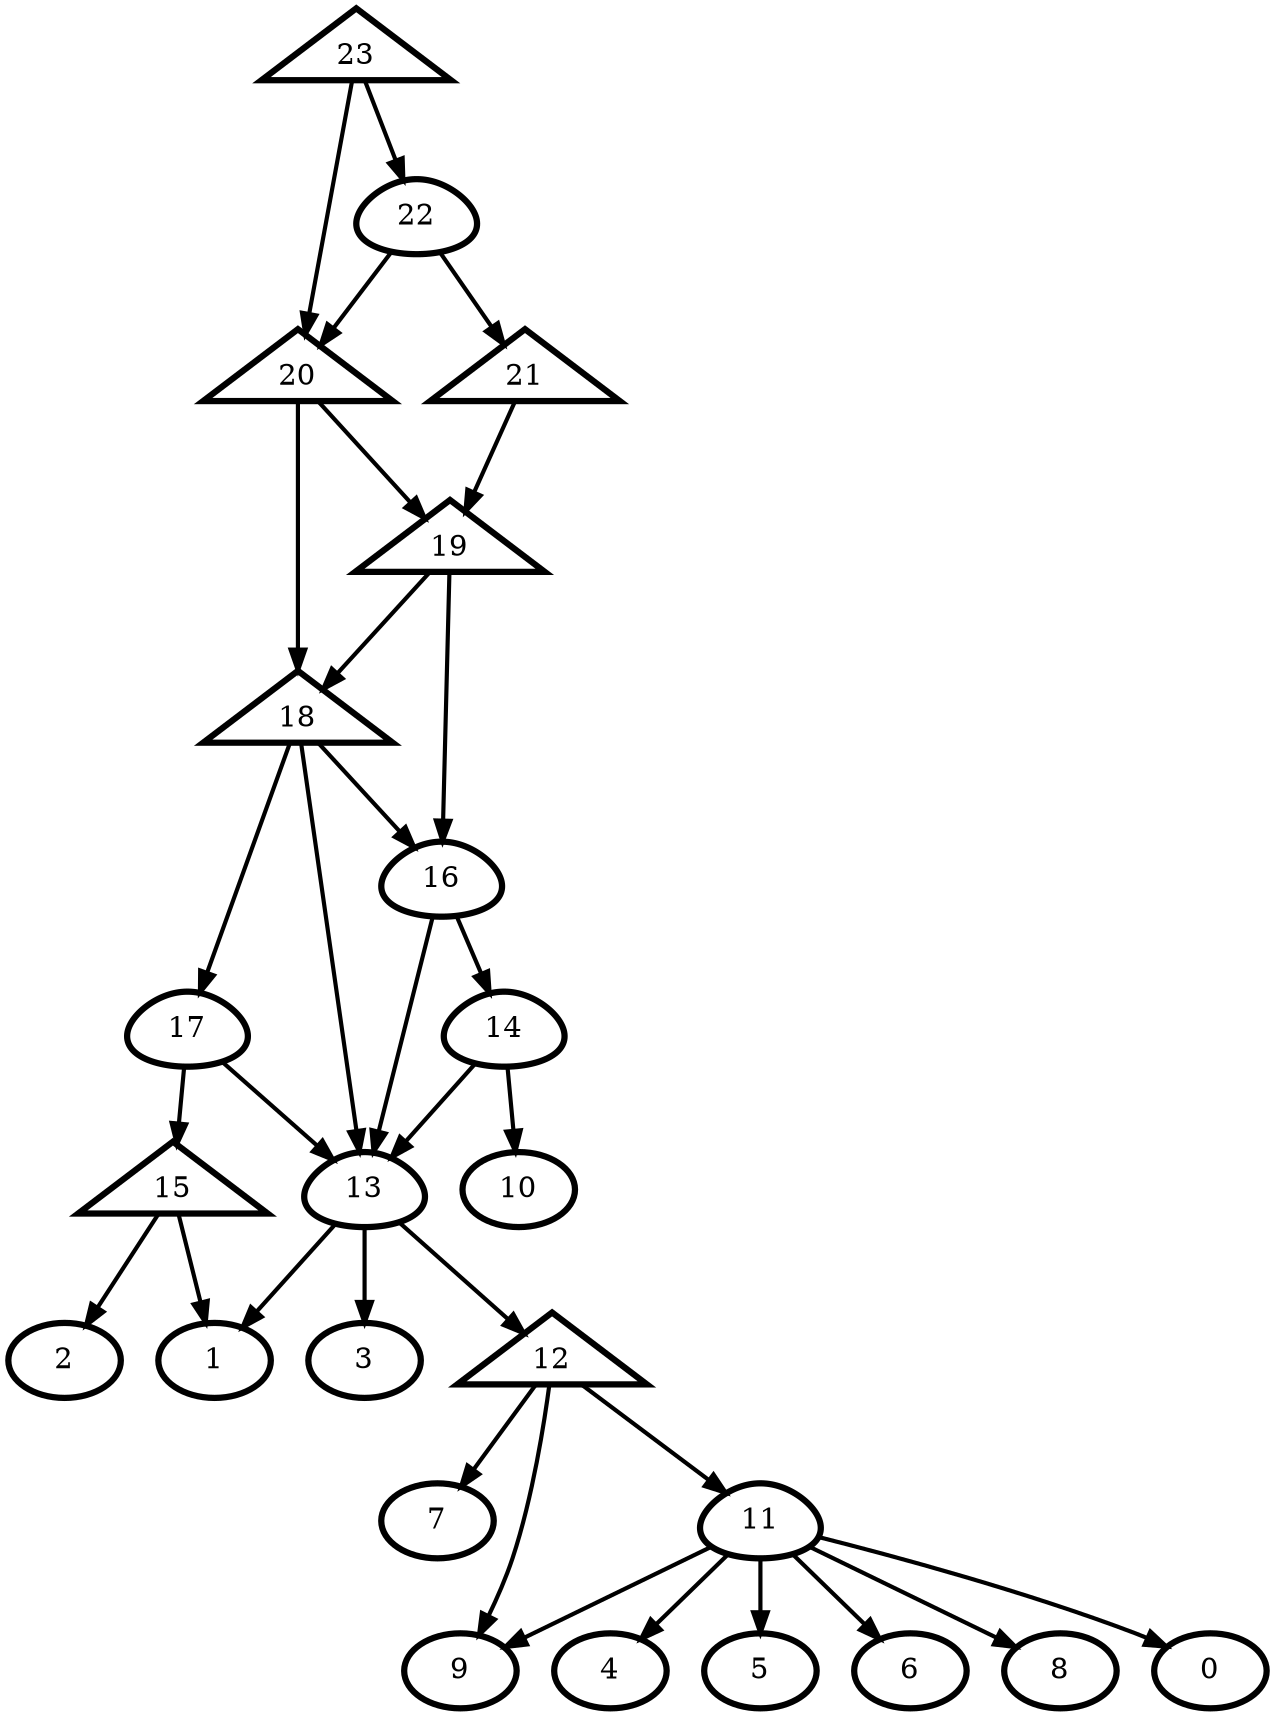 digraph G {
    0 [penwidth=3,label="0"]
    1 [penwidth=3,label="1"]
    2 [penwidth=3,label="2"]
    3 [penwidth=3,label="3"]
    4 [penwidth=3,label="4"]
    5 [penwidth=3,label="5"]
    6 [penwidth=3,label="6"]
    7 [penwidth=3,label="7"]
    8 [penwidth=3,label="8"]
    9 [penwidth=3,label="9"]
    10 [penwidth=3,label="10"]
    11 [penwidth=3,label="11",shape = "egg"]
    12 [penwidth=3,label="13",shape = "egg"]
    13 [penwidth=3,label="14",shape = "egg"]
    14 [penwidth=3,label="16",shape = "egg"]
    15 [penwidth=3,label="17",shape = "egg"]
    16 [penwidth=3,label="22",shape = "egg"]
    17 [penwidth=3,label="12",shape = "triangle"]
    18 [penwidth=3,label="15",shape = "triangle"]
    19 [penwidth=3,label="18",shape = "triangle"]
    20 [penwidth=3,label="19",shape = "triangle"]
    21 [penwidth=3,label="20",shape = "triangle"]
    22 [penwidth=3,label="21",shape = "triangle"]
    23 [penwidth=3,label="23",shape = "triangle"]

    11 -> 4 [penwidth=2]
    11 -> 0 [penwidth=2]
    11 -> 5 [penwidth=2]
    11 -> 9 [penwidth=2]
    11 -> 6 [penwidth=2]
    11 -> 8 [penwidth=2]
    17 -> 7 [penwidth=2]
    17 -> 11 [penwidth=2]
    17 -> 9 [penwidth=2]
    12 -> 17 [penwidth=2]
    12 -> 3 [penwidth=2]
    12 -> 1 [penwidth=2]
    13 -> 12 [penwidth=2]
    13 -> 10 [penwidth=2]
    18 -> 2 [penwidth=2]
    18 -> 1 [penwidth=2]
    14 -> 13 [penwidth=2]
    14 -> 12 [penwidth=2]
    15 -> 18 [penwidth=2]
    15 -> 12 [penwidth=2]
    19 -> 12 [penwidth=2]
    19 -> 14 [penwidth=2]
    19 -> 15 [penwidth=2]
    20 -> 14 [penwidth=2]
    20 -> 19 [penwidth=2]
    21 -> 20 [penwidth=2]
    21 -> 19 [penwidth=2]
    22 -> 20 [penwidth=2]
    16 -> 21 [penwidth=2]
    16 -> 22 [penwidth=2]
    23 -> 16 [penwidth=2]
    23 -> 21 [penwidth=2]
}